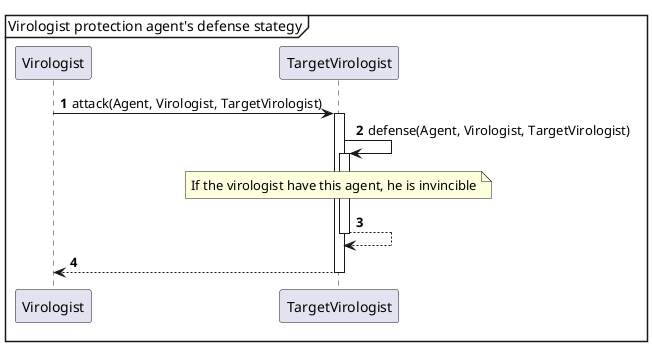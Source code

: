 @startuml
'https://plantuml.com/sequence-diagram

autonumber

mainframe Virologist protection agent's defense stategy


Virologist -> TargetVirologist++: attack(Agent, Virologist, TargetVirologist)

TargetVirologist -> TargetVirologist++: defense(Agent, Virologist, TargetVirologist)

note over TargetVirologist
    If the virologist have this agent, he is invincible
end note

TargetVirologist --> TargetVirologist--

TargetVirologist --> Virologist --
@enduml